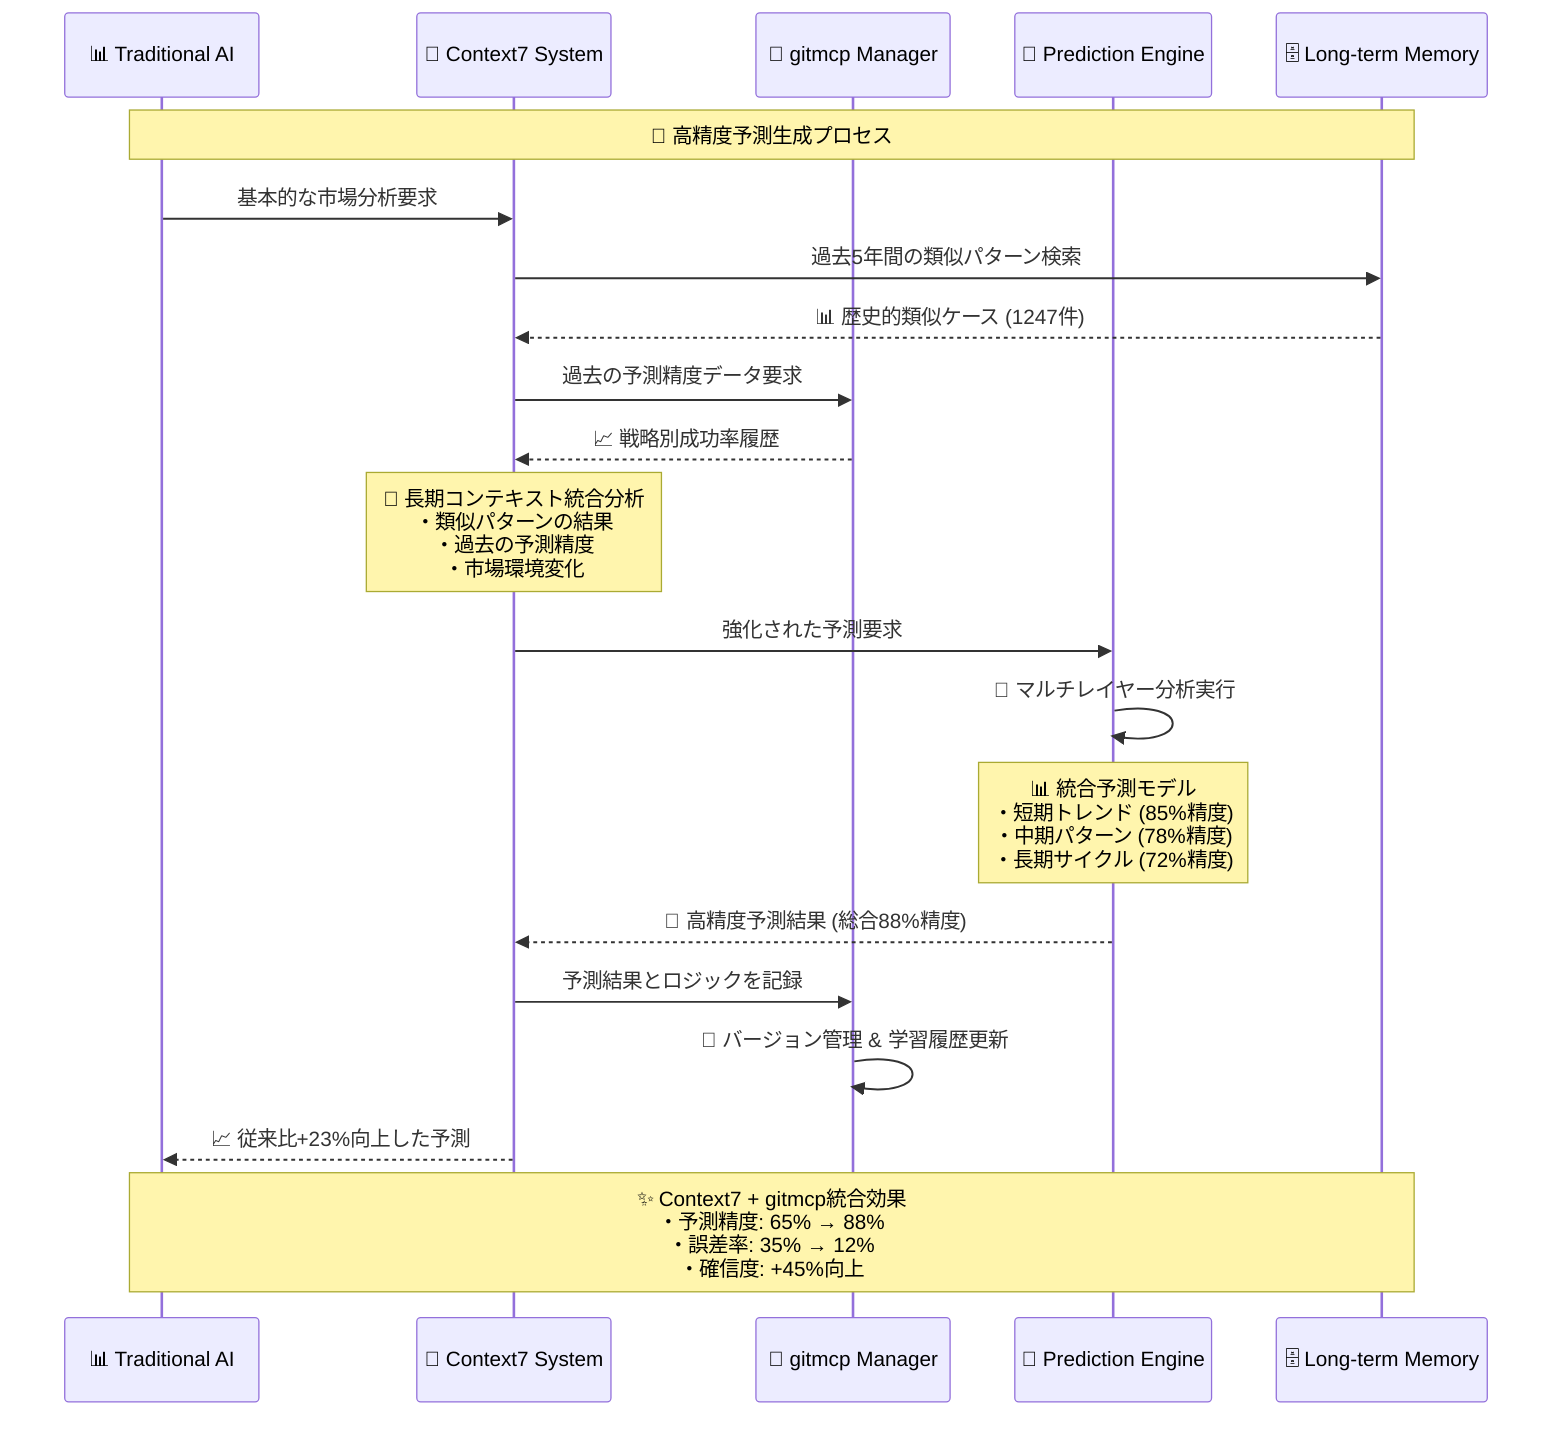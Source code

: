 sequenceDiagram
    participant T as 📊 Traditional AI
    participant C7 as 🧠 Context7 System
    participant GM as 🔧 gitmcp Manager
    participant PE as 🎯 Prediction Engine
    participant DB as 🗄️ Long-term Memory
    
    Note over T,DB: 🚀 高精度予測生成プロセス
    
    T->>C7: 基本的な市場分析要求
    
    C7->>DB: 過去5年間の類似パターン検索
    DB-->>C7: 📊 歴史的類似ケース (1247件)
    
    C7->>GM: 過去の予測精度データ要求
    GM-->>C7: 📈 戦略別成功率履歴
    
    Note over C7: 🧠 長期コンテキスト統合分析<br/>・類似パターンの結果<br/>・過去の予測精度<br/>・市場環境変化
    
    C7->>PE: 強化された予測要求
    
    PE->>PE: 🎯 マルチレイヤー分析実行
    Note over PE: 📊 統合予測モデル<br/>・短期トレンド (85%精度)<br/>・中期パターン (78%精度)<br/>・長期サイクル (72%精度)
    
    PE-->>C7: 🎯 高精度予測結果 (総合88%精度)
    
    C7->>GM: 予測結果とロジックを記録
    GM->>GM: 📝 バージョン管理 & 学習履歴更新
    
    C7-->>T: 📈 従来比+23%向上した予測
    
    Note over T,DB: ✨ Context7 + gitmcp統合効果<br/>・予測精度: 65% → 88%<br/>・誤差率: 35% → 12%<br/>・確信度: +45%向上
